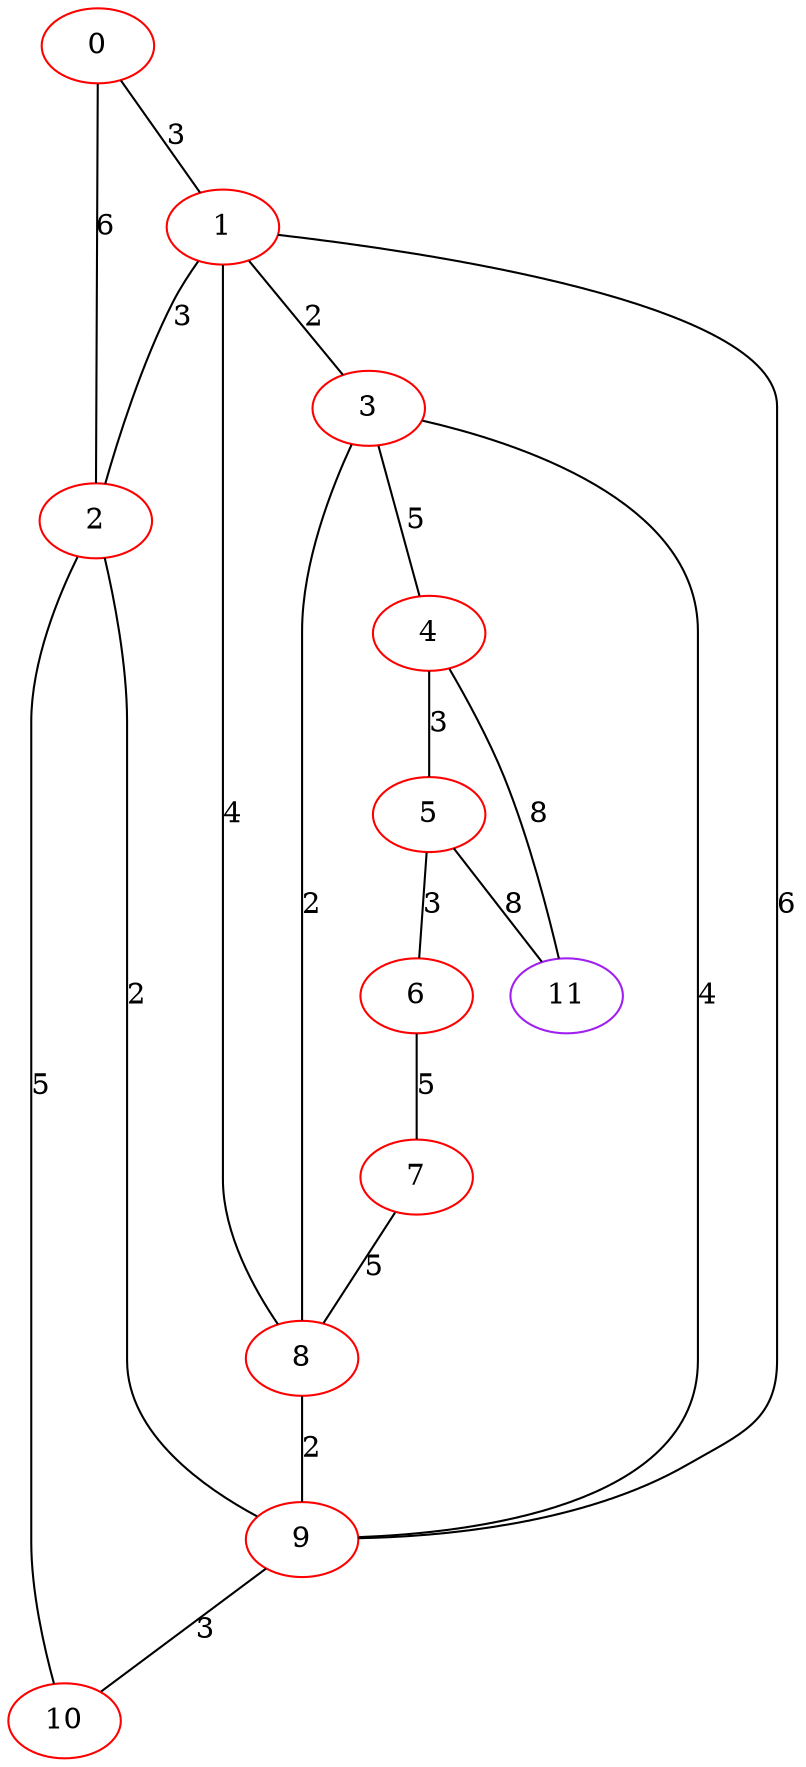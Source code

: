 graph "" {
0 [color=red, weight=1];
1 [color=red, weight=1];
2 [color=red, weight=1];
3 [color=red, weight=1];
4 [color=red, weight=1];
5 [color=red, weight=1];
6 [color=red, weight=1];
7 [color=red, weight=1];
8 [color=red, weight=1];
9 [color=red, weight=1];
10 [color=red, weight=1];
11 [color=purple, weight=4];
0 -- 1  [key=0, label=3];
0 -- 2  [key=0, label=6];
1 -- 8  [key=0, label=4];
1 -- 9  [key=0, label=6];
1 -- 2  [key=0, label=3];
1 -- 3  [key=0, label=2];
2 -- 10  [key=0, label=5];
2 -- 9  [key=0, label=2];
3 -- 8  [key=0, label=2];
3 -- 4  [key=0, label=5];
3 -- 9  [key=0, label=4];
4 -- 11  [key=0, label=8];
4 -- 5  [key=0, label=3];
5 -- 11  [key=0, label=8];
5 -- 6  [key=0, label=3];
6 -- 7  [key=0, label=5];
7 -- 8  [key=0, label=5];
8 -- 9  [key=0, label=2];
9 -- 10  [key=0, label=3];
}
